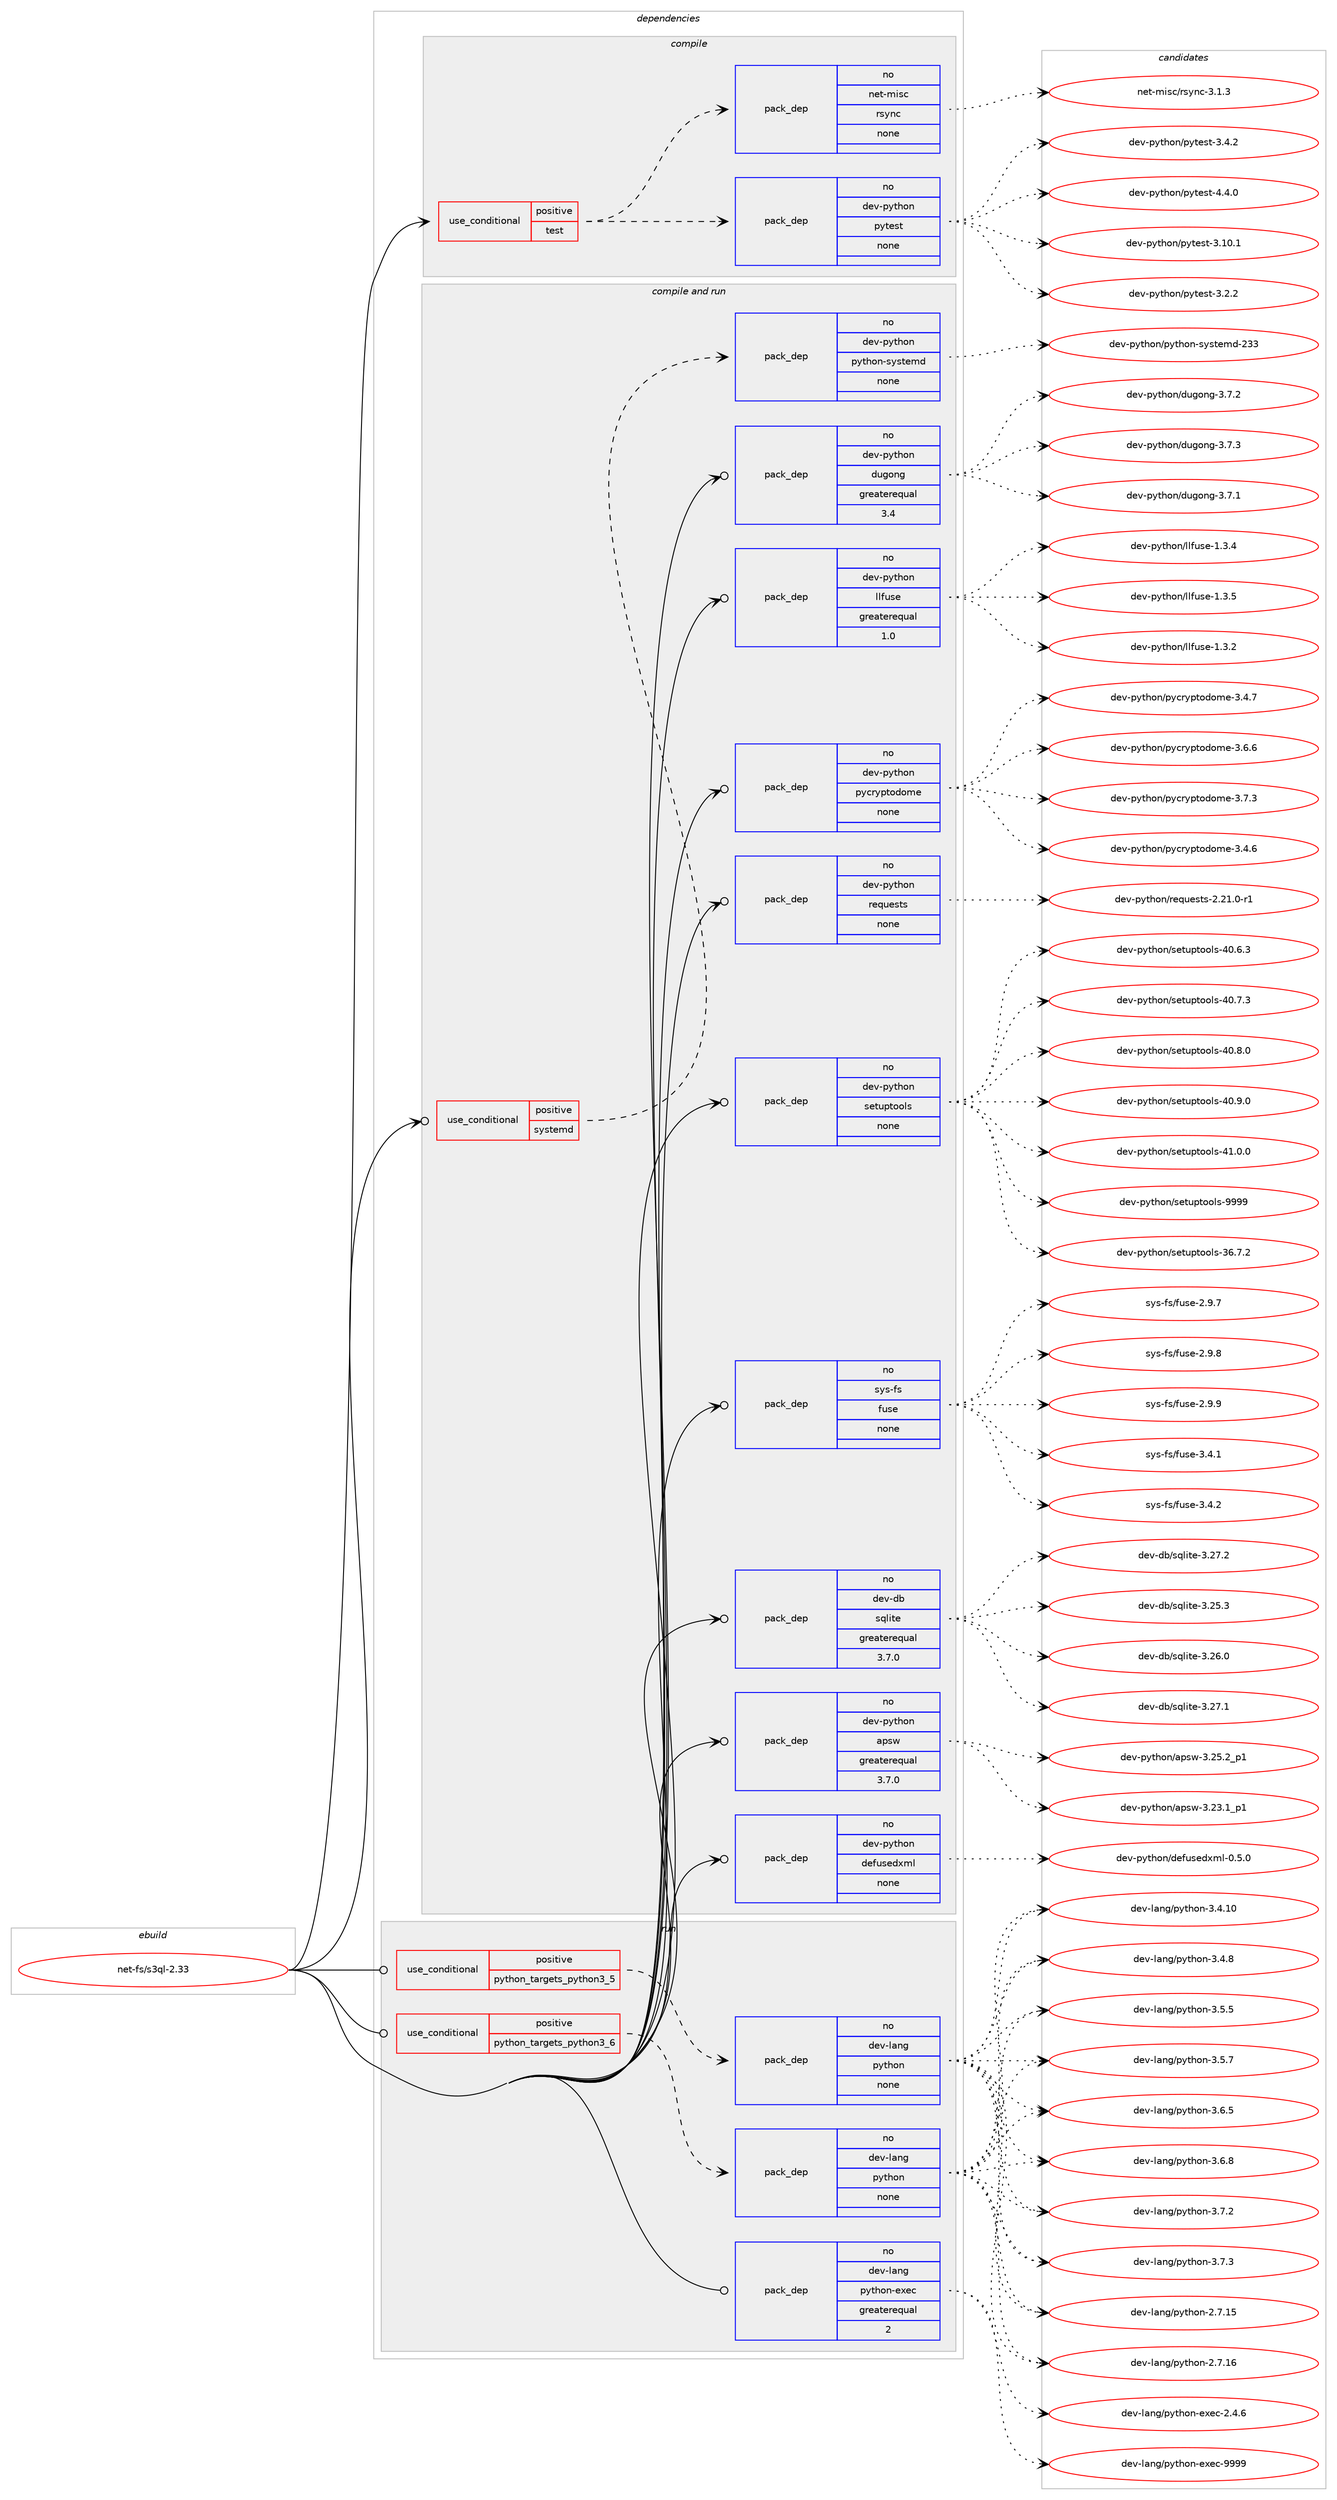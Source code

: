 digraph prolog {

# *************
# Graph options
# *************

newrank=true;
concentrate=true;
compound=true;
graph [rankdir=LR,fontname=Helvetica,fontsize=10,ranksep=1.5];#, ranksep=2.5, nodesep=0.2];
edge  [arrowhead=vee];
node  [fontname=Helvetica,fontsize=10];

# **********
# The ebuild
# **********

subgraph cluster_leftcol {
color=gray;
rank=same;
label=<<i>ebuild</i>>;
id [label="net-fs/s3ql-2.33", color=red, width=4, href="../net-fs/s3ql-2.33.svg"];
}

# ****************
# The dependencies
# ****************

subgraph cluster_midcol {
color=gray;
label=<<i>dependencies</i>>;
subgraph cluster_compile {
fillcolor="#eeeeee";
style=filled;
label=<<i>compile</i>>;
subgraph cond358 {
dependency1861 [label=<<TABLE BORDER="0" CELLBORDER="1" CELLSPACING="0" CELLPADDING="4"><TR><TD ROWSPAN="3" CELLPADDING="10">use_conditional</TD></TR><TR><TD>positive</TD></TR><TR><TD>test</TD></TR></TABLE>>, shape=none, color=red];
subgraph pack1467 {
dependency1862 [label=<<TABLE BORDER="0" CELLBORDER="1" CELLSPACING="0" CELLPADDING="4" WIDTH="220"><TR><TD ROWSPAN="6" CELLPADDING="30">pack_dep</TD></TR><TR><TD WIDTH="110">no</TD></TR><TR><TD>dev-python</TD></TR><TR><TD>pytest</TD></TR><TR><TD>none</TD></TR><TR><TD></TD></TR></TABLE>>, shape=none, color=blue];
}
dependency1861:e -> dependency1862:w [weight=20,style="dashed",arrowhead="vee"];
subgraph pack1468 {
dependency1863 [label=<<TABLE BORDER="0" CELLBORDER="1" CELLSPACING="0" CELLPADDING="4" WIDTH="220"><TR><TD ROWSPAN="6" CELLPADDING="30">pack_dep</TD></TR><TR><TD WIDTH="110">no</TD></TR><TR><TD>net-misc</TD></TR><TR><TD>rsync</TD></TR><TR><TD>none</TD></TR><TR><TD></TD></TR></TABLE>>, shape=none, color=blue];
}
dependency1861:e -> dependency1863:w [weight=20,style="dashed",arrowhead="vee"];
}
id:e -> dependency1861:w [weight=20,style="solid",arrowhead="vee"];
}
subgraph cluster_compileandrun {
fillcolor="#eeeeee";
style=filled;
label=<<i>compile and run</i>>;
subgraph cond359 {
dependency1864 [label=<<TABLE BORDER="0" CELLBORDER="1" CELLSPACING="0" CELLPADDING="4"><TR><TD ROWSPAN="3" CELLPADDING="10">use_conditional</TD></TR><TR><TD>positive</TD></TR><TR><TD>systemd</TD></TR></TABLE>>, shape=none, color=red];
subgraph pack1469 {
dependency1865 [label=<<TABLE BORDER="0" CELLBORDER="1" CELLSPACING="0" CELLPADDING="4" WIDTH="220"><TR><TD ROWSPAN="6" CELLPADDING="30">pack_dep</TD></TR><TR><TD WIDTH="110">no</TD></TR><TR><TD>dev-python</TD></TR><TR><TD>python-systemd</TD></TR><TR><TD>none</TD></TR><TR><TD></TD></TR></TABLE>>, shape=none, color=blue];
}
dependency1864:e -> dependency1865:w [weight=20,style="dashed",arrowhead="vee"];
}
id:e -> dependency1864:w [weight=20,style="solid",arrowhead="odotvee"];
subgraph pack1470 {
dependency1866 [label=<<TABLE BORDER="0" CELLBORDER="1" CELLSPACING="0" CELLPADDING="4" WIDTH="220"><TR><TD ROWSPAN="6" CELLPADDING="30">pack_dep</TD></TR><TR><TD WIDTH="110">no</TD></TR><TR><TD>dev-db</TD></TR><TR><TD>sqlite</TD></TR><TR><TD>greaterequal</TD></TR><TR><TD>3.7.0</TD></TR></TABLE>>, shape=none, color=blue];
}
id:e -> dependency1866:w [weight=20,style="solid",arrowhead="odotvee"];
subgraph pack1471 {
dependency1867 [label=<<TABLE BORDER="0" CELLBORDER="1" CELLSPACING="0" CELLPADDING="4" WIDTH="220"><TR><TD ROWSPAN="6" CELLPADDING="30">pack_dep</TD></TR><TR><TD WIDTH="110">no</TD></TR><TR><TD>dev-python</TD></TR><TR><TD>apsw</TD></TR><TR><TD>greaterequal</TD></TR><TR><TD>3.7.0</TD></TR></TABLE>>, shape=none, color=blue];
}
id:e -> dependency1867:w [weight=20,style="solid",arrowhead="odotvee"];
subgraph pack1472 {
dependency1868 [label=<<TABLE BORDER="0" CELLBORDER="1" CELLSPACING="0" CELLPADDING="4" WIDTH="220"><TR><TD ROWSPAN="6" CELLPADDING="30">pack_dep</TD></TR><TR><TD WIDTH="110">no</TD></TR><TR><TD>dev-python</TD></TR><TR><TD>defusedxml</TD></TR><TR><TD>none</TD></TR><TR><TD></TD></TR></TABLE>>, shape=none, color=blue];
}
id:e -> dependency1868:w [weight=20,style="solid",arrowhead="odotvee"];
subgraph pack1473 {
dependency1869 [label=<<TABLE BORDER="0" CELLBORDER="1" CELLSPACING="0" CELLPADDING="4" WIDTH="220"><TR><TD ROWSPAN="6" CELLPADDING="30">pack_dep</TD></TR><TR><TD WIDTH="110">no</TD></TR><TR><TD>dev-python</TD></TR><TR><TD>dugong</TD></TR><TR><TD>greaterequal</TD></TR><TR><TD>3.4</TD></TR></TABLE>>, shape=none, color=blue];
}
id:e -> dependency1869:w [weight=20,style="solid",arrowhead="odotvee"];
subgraph pack1474 {
dependency1870 [label=<<TABLE BORDER="0" CELLBORDER="1" CELLSPACING="0" CELLPADDING="4" WIDTH="220"><TR><TD ROWSPAN="6" CELLPADDING="30">pack_dep</TD></TR><TR><TD WIDTH="110">no</TD></TR><TR><TD>dev-python</TD></TR><TR><TD>llfuse</TD></TR><TR><TD>greaterequal</TD></TR><TR><TD>1.0</TD></TR></TABLE>>, shape=none, color=blue];
}
id:e -> dependency1870:w [weight=20,style="solid",arrowhead="odotvee"];
subgraph pack1475 {
dependency1871 [label=<<TABLE BORDER="0" CELLBORDER="1" CELLSPACING="0" CELLPADDING="4" WIDTH="220"><TR><TD ROWSPAN="6" CELLPADDING="30">pack_dep</TD></TR><TR><TD WIDTH="110">no</TD></TR><TR><TD>dev-python</TD></TR><TR><TD>pycryptodome</TD></TR><TR><TD>none</TD></TR><TR><TD></TD></TR></TABLE>>, shape=none, color=blue];
}
id:e -> dependency1871:w [weight=20,style="solid",arrowhead="odotvee"];
subgraph pack1476 {
dependency1872 [label=<<TABLE BORDER="0" CELLBORDER="1" CELLSPACING="0" CELLPADDING="4" WIDTH="220"><TR><TD ROWSPAN="6" CELLPADDING="30">pack_dep</TD></TR><TR><TD WIDTH="110">no</TD></TR><TR><TD>dev-python</TD></TR><TR><TD>requests</TD></TR><TR><TD>none</TD></TR><TR><TD></TD></TR></TABLE>>, shape=none, color=blue];
}
id:e -> dependency1872:w [weight=20,style="solid",arrowhead="odotvee"];
subgraph pack1477 {
dependency1873 [label=<<TABLE BORDER="0" CELLBORDER="1" CELLSPACING="0" CELLPADDING="4" WIDTH="220"><TR><TD ROWSPAN="6" CELLPADDING="30">pack_dep</TD></TR><TR><TD WIDTH="110">no</TD></TR><TR><TD>dev-python</TD></TR><TR><TD>setuptools</TD></TR><TR><TD>none</TD></TR><TR><TD></TD></TR></TABLE>>, shape=none, color=blue];
}
id:e -> dependency1873:w [weight=20,style="solid",arrowhead="odotvee"];
subgraph pack1478 {
dependency1874 [label=<<TABLE BORDER="0" CELLBORDER="1" CELLSPACING="0" CELLPADDING="4" WIDTH="220"><TR><TD ROWSPAN="6" CELLPADDING="30">pack_dep</TD></TR><TR><TD WIDTH="110">no</TD></TR><TR><TD>sys-fs</TD></TR><TR><TD>fuse</TD></TR><TR><TD>none</TD></TR><TR><TD></TD></TR></TABLE>>, shape=none, color=blue];
}
id:e -> dependency1874:w [weight=20,style="solid",arrowhead="odotvee"];
}
subgraph cluster_run {
fillcolor="#eeeeee";
style=filled;
label=<<i>run</i>>;
subgraph cond360 {
dependency1875 [label=<<TABLE BORDER="0" CELLBORDER="1" CELLSPACING="0" CELLPADDING="4"><TR><TD ROWSPAN="3" CELLPADDING="10">use_conditional</TD></TR><TR><TD>positive</TD></TR><TR><TD>python_targets_python3_5</TD></TR></TABLE>>, shape=none, color=red];
subgraph pack1479 {
dependency1876 [label=<<TABLE BORDER="0" CELLBORDER="1" CELLSPACING="0" CELLPADDING="4" WIDTH="220"><TR><TD ROWSPAN="6" CELLPADDING="30">pack_dep</TD></TR><TR><TD WIDTH="110">no</TD></TR><TR><TD>dev-lang</TD></TR><TR><TD>python</TD></TR><TR><TD>none</TD></TR><TR><TD></TD></TR></TABLE>>, shape=none, color=blue];
}
dependency1875:e -> dependency1876:w [weight=20,style="dashed",arrowhead="vee"];
}
id:e -> dependency1875:w [weight=20,style="solid",arrowhead="odot"];
subgraph cond361 {
dependency1877 [label=<<TABLE BORDER="0" CELLBORDER="1" CELLSPACING="0" CELLPADDING="4"><TR><TD ROWSPAN="3" CELLPADDING="10">use_conditional</TD></TR><TR><TD>positive</TD></TR><TR><TD>python_targets_python3_6</TD></TR></TABLE>>, shape=none, color=red];
subgraph pack1480 {
dependency1878 [label=<<TABLE BORDER="0" CELLBORDER="1" CELLSPACING="0" CELLPADDING="4" WIDTH="220"><TR><TD ROWSPAN="6" CELLPADDING="30">pack_dep</TD></TR><TR><TD WIDTH="110">no</TD></TR><TR><TD>dev-lang</TD></TR><TR><TD>python</TD></TR><TR><TD>none</TD></TR><TR><TD></TD></TR></TABLE>>, shape=none, color=blue];
}
dependency1877:e -> dependency1878:w [weight=20,style="dashed",arrowhead="vee"];
}
id:e -> dependency1877:w [weight=20,style="solid",arrowhead="odot"];
subgraph pack1481 {
dependency1879 [label=<<TABLE BORDER="0" CELLBORDER="1" CELLSPACING="0" CELLPADDING="4" WIDTH="220"><TR><TD ROWSPAN="6" CELLPADDING="30">pack_dep</TD></TR><TR><TD WIDTH="110">no</TD></TR><TR><TD>dev-lang</TD></TR><TR><TD>python-exec</TD></TR><TR><TD>greaterequal</TD></TR><TR><TD>2</TD></TR></TABLE>>, shape=none, color=blue];
}
id:e -> dependency1879:w [weight=20,style="solid",arrowhead="odot"];
}
}

# **************
# The candidates
# **************

subgraph cluster_choices {
rank=same;
color=gray;
label=<<i>candidates</i>>;

subgraph choice1467 {
color=black;
nodesep=1;
choice100101118451121211161041111104711212111610111511645514649484649 [label="dev-python/pytest-3.10.1", color=red, width=4,href="../dev-python/pytest-3.10.1.svg"];
choice1001011184511212111610411111047112121116101115116455146504650 [label="dev-python/pytest-3.2.2", color=red, width=4,href="../dev-python/pytest-3.2.2.svg"];
choice1001011184511212111610411111047112121116101115116455146524650 [label="dev-python/pytest-3.4.2", color=red, width=4,href="../dev-python/pytest-3.4.2.svg"];
choice1001011184511212111610411111047112121116101115116455246524648 [label="dev-python/pytest-4.4.0", color=red, width=4,href="../dev-python/pytest-4.4.0.svg"];
dependency1862:e -> choice100101118451121211161041111104711212111610111511645514649484649:w [style=dotted,weight="100"];
dependency1862:e -> choice1001011184511212111610411111047112121116101115116455146504650:w [style=dotted,weight="100"];
dependency1862:e -> choice1001011184511212111610411111047112121116101115116455146524650:w [style=dotted,weight="100"];
dependency1862:e -> choice1001011184511212111610411111047112121116101115116455246524648:w [style=dotted,weight="100"];
}
subgraph choice1468 {
color=black;
nodesep=1;
choice11010111645109105115994711411512111099455146494651 [label="net-misc/rsync-3.1.3", color=red, width=4,href="../net-misc/rsync-3.1.3.svg"];
dependency1863:e -> choice11010111645109105115994711411512111099455146494651:w [style=dotted,weight="100"];
}
subgraph choice1469 {
color=black;
nodesep=1;
choice10010111845112121116104111110471121211161041111104511512111511610110910045505151 [label="dev-python/python-systemd-233", color=red, width=4,href="../dev-python/python-systemd-233.svg"];
dependency1865:e -> choice10010111845112121116104111110471121211161041111104511512111511610110910045505151:w [style=dotted,weight="100"];
}
subgraph choice1470 {
color=black;
nodesep=1;
choice10010111845100984711511310810511610145514650534651 [label="dev-db/sqlite-3.25.3", color=red, width=4,href="../dev-db/sqlite-3.25.3.svg"];
choice10010111845100984711511310810511610145514650544648 [label="dev-db/sqlite-3.26.0", color=red, width=4,href="../dev-db/sqlite-3.26.0.svg"];
choice10010111845100984711511310810511610145514650554649 [label="dev-db/sqlite-3.27.1", color=red, width=4,href="../dev-db/sqlite-3.27.1.svg"];
choice10010111845100984711511310810511610145514650554650 [label="dev-db/sqlite-3.27.2", color=red, width=4,href="../dev-db/sqlite-3.27.2.svg"];
dependency1866:e -> choice10010111845100984711511310810511610145514650534651:w [style=dotted,weight="100"];
dependency1866:e -> choice10010111845100984711511310810511610145514650544648:w [style=dotted,weight="100"];
dependency1866:e -> choice10010111845100984711511310810511610145514650554649:w [style=dotted,weight="100"];
dependency1866:e -> choice10010111845100984711511310810511610145514650554650:w [style=dotted,weight="100"];
}
subgraph choice1471 {
color=black;
nodesep=1;
choice100101118451121211161041111104797112115119455146505146499511249 [label="dev-python/apsw-3.23.1_p1", color=red, width=4,href="../dev-python/apsw-3.23.1_p1.svg"];
choice100101118451121211161041111104797112115119455146505346509511249 [label="dev-python/apsw-3.25.2_p1", color=red, width=4,href="../dev-python/apsw-3.25.2_p1.svg"];
dependency1867:e -> choice100101118451121211161041111104797112115119455146505146499511249:w [style=dotted,weight="100"];
dependency1867:e -> choice100101118451121211161041111104797112115119455146505346509511249:w [style=dotted,weight="100"];
}
subgraph choice1472 {
color=black;
nodesep=1;
choice1001011184511212111610411111047100101102117115101100120109108454846534648 [label="dev-python/defusedxml-0.5.0", color=red, width=4,href="../dev-python/defusedxml-0.5.0.svg"];
dependency1868:e -> choice1001011184511212111610411111047100101102117115101100120109108454846534648:w [style=dotted,weight="100"];
}
subgraph choice1473 {
color=black;
nodesep=1;
choice1001011184511212111610411111047100117103111110103455146554649 [label="dev-python/dugong-3.7.1", color=red, width=4,href="../dev-python/dugong-3.7.1.svg"];
choice1001011184511212111610411111047100117103111110103455146554650 [label="dev-python/dugong-3.7.2", color=red, width=4,href="../dev-python/dugong-3.7.2.svg"];
choice1001011184511212111610411111047100117103111110103455146554651 [label="dev-python/dugong-3.7.3", color=red, width=4,href="../dev-python/dugong-3.7.3.svg"];
dependency1869:e -> choice1001011184511212111610411111047100117103111110103455146554649:w [style=dotted,weight="100"];
dependency1869:e -> choice1001011184511212111610411111047100117103111110103455146554650:w [style=dotted,weight="100"];
dependency1869:e -> choice1001011184511212111610411111047100117103111110103455146554651:w [style=dotted,weight="100"];
}
subgraph choice1474 {
color=black;
nodesep=1;
choice1001011184511212111610411111047108108102117115101454946514650 [label="dev-python/llfuse-1.3.2", color=red, width=4,href="../dev-python/llfuse-1.3.2.svg"];
choice1001011184511212111610411111047108108102117115101454946514652 [label="dev-python/llfuse-1.3.4", color=red, width=4,href="../dev-python/llfuse-1.3.4.svg"];
choice1001011184511212111610411111047108108102117115101454946514653 [label="dev-python/llfuse-1.3.5", color=red, width=4,href="../dev-python/llfuse-1.3.5.svg"];
dependency1870:e -> choice1001011184511212111610411111047108108102117115101454946514650:w [style=dotted,weight="100"];
dependency1870:e -> choice1001011184511212111610411111047108108102117115101454946514652:w [style=dotted,weight="100"];
dependency1870:e -> choice1001011184511212111610411111047108108102117115101454946514653:w [style=dotted,weight="100"];
}
subgraph choice1475 {
color=black;
nodesep=1;
choice100101118451121211161041111104711212199114121112116111100111109101455146524654 [label="dev-python/pycryptodome-3.4.6", color=red, width=4,href="../dev-python/pycryptodome-3.4.6.svg"];
choice100101118451121211161041111104711212199114121112116111100111109101455146524655 [label="dev-python/pycryptodome-3.4.7", color=red, width=4,href="../dev-python/pycryptodome-3.4.7.svg"];
choice100101118451121211161041111104711212199114121112116111100111109101455146544654 [label="dev-python/pycryptodome-3.6.6", color=red, width=4,href="../dev-python/pycryptodome-3.6.6.svg"];
choice100101118451121211161041111104711212199114121112116111100111109101455146554651 [label="dev-python/pycryptodome-3.7.3", color=red, width=4,href="../dev-python/pycryptodome-3.7.3.svg"];
dependency1871:e -> choice100101118451121211161041111104711212199114121112116111100111109101455146524654:w [style=dotted,weight="100"];
dependency1871:e -> choice100101118451121211161041111104711212199114121112116111100111109101455146524655:w [style=dotted,weight="100"];
dependency1871:e -> choice100101118451121211161041111104711212199114121112116111100111109101455146544654:w [style=dotted,weight="100"];
dependency1871:e -> choice100101118451121211161041111104711212199114121112116111100111109101455146554651:w [style=dotted,weight="100"];
}
subgraph choice1476 {
color=black;
nodesep=1;
choice1001011184511212111610411111047114101113117101115116115455046504946484511449 [label="dev-python/requests-2.21.0-r1", color=red, width=4,href="../dev-python/requests-2.21.0-r1.svg"];
dependency1872:e -> choice1001011184511212111610411111047114101113117101115116115455046504946484511449:w [style=dotted,weight="100"];
}
subgraph choice1477 {
color=black;
nodesep=1;
choice100101118451121211161041111104711510111611711211611111110811545515446554650 [label="dev-python/setuptools-36.7.2", color=red, width=4,href="../dev-python/setuptools-36.7.2.svg"];
choice100101118451121211161041111104711510111611711211611111110811545524846544651 [label="dev-python/setuptools-40.6.3", color=red, width=4,href="../dev-python/setuptools-40.6.3.svg"];
choice100101118451121211161041111104711510111611711211611111110811545524846554651 [label="dev-python/setuptools-40.7.3", color=red, width=4,href="../dev-python/setuptools-40.7.3.svg"];
choice100101118451121211161041111104711510111611711211611111110811545524846564648 [label="dev-python/setuptools-40.8.0", color=red, width=4,href="../dev-python/setuptools-40.8.0.svg"];
choice100101118451121211161041111104711510111611711211611111110811545524846574648 [label="dev-python/setuptools-40.9.0", color=red, width=4,href="../dev-python/setuptools-40.9.0.svg"];
choice100101118451121211161041111104711510111611711211611111110811545524946484648 [label="dev-python/setuptools-41.0.0", color=red, width=4,href="../dev-python/setuptools-41.0.0.svg"];
choice10010111845112121116104111110471151011161171121161111111081154557575757 [label="dev-python/setuptools-9999", color=red, width=4,href="../dev-python/setuptools-9999.svg"];
dependency1873:e -> choice100101118451121211161041111104711510111611711211611111110811545515446554650:w [style=dotted,weight="100"];
dependency1873:e -> choice100101118451121211161041111104711510111611711211611111110811545524846544651:w [style=dotted,weight="100"];
dependency1873:e -> choice100101118451121211161041111104711510111611711211611111110811545524846554651:w [style=dotted,weight="100"];
dependency1873:e -> choice100101118451121211161041111104711510111611711211611111110811545524846564648:w [style=dotted,weight="100"];
dependency1873:e -> choice100101118451121211161041111104711510111611711211611111110811545524846574648:w [style=dotted,weight="100"];
dependency1873:e -> choice100101118451121211161041111104711510111611711211611111110811545524946484648:w [style=dotted,weight="100"];
dependency1873:e -> choice10010111845112121116104111110471151011161171121161111111081154557575757:w [style=dotted,weight="100"];
}
subgraph choice1478 {
color=black;
nodesep=1;
choice1151211154510211547102117115101455046574655 [label="sys-fs/fuse-2.9.7", color=red, width=4,href="../sys-fs/fuse-2.9.7.svg"];
choice1151211154510211547102117115101455046574656 [label="sys-fs/fuse-2.9.8", color=red, width=4,href="../sys-fs/fuse-2.9.8.svg"];
choice1151211154510211547102117115101455046574657 [label="sys-fs/fuse-2.9.9", color=red, width=4,href="../sys-fs/fuse-2.9.9.svg"];
choice1151211154510211547102117115101455146524649 [label="sys-fs/fuse-3.4.1", color=red, width=4,href="../sys-fs/fuse-3.4.1.svg"];
choice1151211154510211547102117115101455146524650 [label="sys-fs/fuse-3.4.2", color=red, width=4,href="../sys-fs/fuse-3.4.2.svg"];
dependency1874:e -> choice1151211154510211547102117115101455046574655:w [style=dotted,weight="100"];
dependency1874:e -> choice1151211154510211547102117115101455046574656:w [style=dotted,weight="100"];
dependency1874:e -> choice1151211154510211547102117115101455046574657:w [style=dotted,weight="100"];
dependency1874:e -> choice1151211154510211547102117115101455146524649:w [style=dotted,weight="100"];
dependency1874:e -> choice1151211154510211547102117115101455146524650:w [style=dotted,weight="100"];
}
subgraph choice1479 {
color=black;
nodesep=1;
choice10010111845108971101034711212111610411111045504655464953 [label="dev-lang/python-2.7.15", color=red, width=4,href="../dev-lang/python-2.7.15.svg"];
choice10010111845108971101034711212111610411111045504655464954 [label="dev-lang/python-2.7.16", color=red, width=4,href="../dev-lang/python-2.7.16.svg"];
choice10010111845108971101034711212111610411111045514652464948 [label="dev-lang/python-3.4.10", color=red, width=4,href="../dev-lang/python-3.4.10.svg"];
choice100101118451089711010347112121116104111110455146524656 [label="dev-lang/python-3.4.8", color=red, width=4,href="../dev-lang/python-3.4.8.svg"];
choice100101118451089711010347112121116104111110455146534653 [label="dev-lang/python-3.5.5", color=red, width=4,href="../dev-lang/python-3.5.5.svg"];
choice100101118451089711010347112121116104111110455146534655 [label="dev-lang/python-3.5.7", color=red, width=4,href="../dev-lang/python-3.5.7.svg"];
choice100101118451089711010347112121116104111110455146544653 [label="dev-lang/python-3.6.5", color=red, width=4,href="../dev-lang/python-3.6.5.svg"];
choice100101118451089711010347112121116104111110455146544656 [label="dev-lang/python-3.6.8", color=red, width=4,href="../dev-lang/python-3.6.8.svg"];
choice100101118451089711010347112121116104111110455146554650 [label="dev-lang/python-3.7.2", color=red, width=4,href="../dev-lang/python-3.7.2.svg"];
choice100101118451089711010347112121116104111110455146554651 [label="dev-lang/python-3.7.3", color=red, width=4,href="../dev-lang/python-3.7.3.svg"];
dependency1876:e -> choice10010111845108971101034711212111610411111045504655464953:w [style=dotted,weight="100"];
dependency1876:e -> choice10010111845108971101034711212111610411111045504655464954:w [style=dotted,weight="100"];
dependency1876:e -> choice10010111845108971101034711212111610411111045514652464948:w [style=dotted,weight="100"];
dependency1876:e -> choice100101118451089711010347112121116104111110455146524656:w [style=dotted,weight="100"];
dependency1876:e -> choice100101118451089711010347112121116104111110455146534653:w [style=dotted,weight="100"];
dependency1876:e -> choice100101118451089711010347112121116104111110455146534655:w [style=dotted,weight="100"];
dependency1876:e -> choice100101118451089711010347112121116104111110455146544653:w [style=dotted,weight="100"];
dependency1876:e -> choice100101118451089711010347112121116104111110455146544656:w [style=dotted,weight="100"];
dependency1876:e -> choice100101118451089711010347112121116104111110455146554650:w [style=dotted,weight="100"];
dependency1876:e -> choice100101118451089711010347112121116104111110455146554651:w [style=dotted,weight="100"];
}
subgraph choice1480 {
color=black;
nodesep=1;
choice10010111845108971101034711212111610411111045504655464953 [label="dev-lang/python-2.7.15", color=red, width=4,href="../dev-lang/python-2.7.15.svg"];
choice10010111845108971101034711212111610411111045504655464954 [label="dev-lang/python-2.7.16", color=red, width=4,href="../dev-lang/python-2.7.16.svg"];
choice10010111845108971101034711212111610411111045514652464948 [label="dev-lang/python-3.4.10", color=red, width=4,href="../dev-lang/python-3.4.10.svg"];
choice100101118451089711010347112121116104111110455146524656 [label="dev-lang/python-3.4.8", color=red, width=4,href="../dev-lang/python-3.4.8.svg"];
choice100101118451089711010347112121116104111110455146534653 [label="dev-lang/python-3.5.5", color=red, width=4,href="../dev-lang/python-3.5.5.svg"];
choice100101118451089711010347112121116104111110455146534655 [label="dev-lang/python-3.5.7", color=red, width=4,href="../dev-lang/python-3.5.7.svg"];
choice100101118451089711010347112121116104111110455146544653 [label="dev-lang/python-3.6.5", color=red, width=4,href="../dev-lang/python-3.6.5.svg"];
choice100101118451089711010347112121116104111110455146544656 [label="dev-lang/python-3.6.8", color=red, width=4,href="../dev-lang/python-3.6.8.svg"];
choice100101118451089711010347112121116104111110455146554650 [label="dev-lang/python-3.7.2", color=red, width=4,href="../dev-lang/python-3.7.2.svg"];
choice100101118451089711010347112121116104111110455146554651 [label="dev-lang/python-3.7.3", color=red, width=4,href="../dev-lang/python-3.7.3.svg"];
dependency1878:e -> choice10010111845108971101034711212111610411111045504655464953:w [style=dotted,weight="100"];
dependency1878:e -> choice10010111845108971101034711212111610411111045504655464954:w [style=dotted,weight="100"];
dependency1878:e -> choice10010111845108971101034711212111610411111045514652464948:w [style=dotted,weight="100"];
dependency1878:e -> choice100101118451089711010347112121116104111110455146524656:w [style=dotted,weight="100"];
dependency1878:e -> choice100101118451089711010347112121116104111110455146534653:w [style=dotted,weight="100"];
dependency1878:e -> choice100101118451089711010347112121116104111110455146534655:w [style=dotted,weight="100"];
dependency1878:e -> choice100101118451089711010347112121116104111110455146544653:w [style=dotted,weight="100"];
dependency1878:e -> choice100101118451089711010347112121116104111110455146544656:w [style=dotted,weight="100"];
dependency1878:e -> choice100101118451089711010347112121116104111110455146554650:w [style=dotted,weight="100"];
dependency1878:e -> choice100101118451089711010347112121116104111110455146554651:w [style=dotted,weight="100"];
}
subgraph choice1481 {
color=black;
nodesep=1;
choice1001011184510897110103471121211161041111104510112010199455046524654 [label="dev-lang/python-exec-2.4.6", color=red, width=4,href="../dev-lang/python-exec-2.4.6.svg"];
choice10010111845108971101034711212111610411111045101120101994557575757 [label="dev-lang/python-exec-9999", color=red, width=4,href="../dev-lang/python-exec-9999.svg"];
dependency1879:e -> choice1001011184510897110103471121211161041111104510112010199455046524654:w [style=dotted,weight="100"];
dependency1879:e -> choice10010111845108971101034711212111610411111045101120101994557575757:w [style=dotted,weight="100"];
}
}

}
